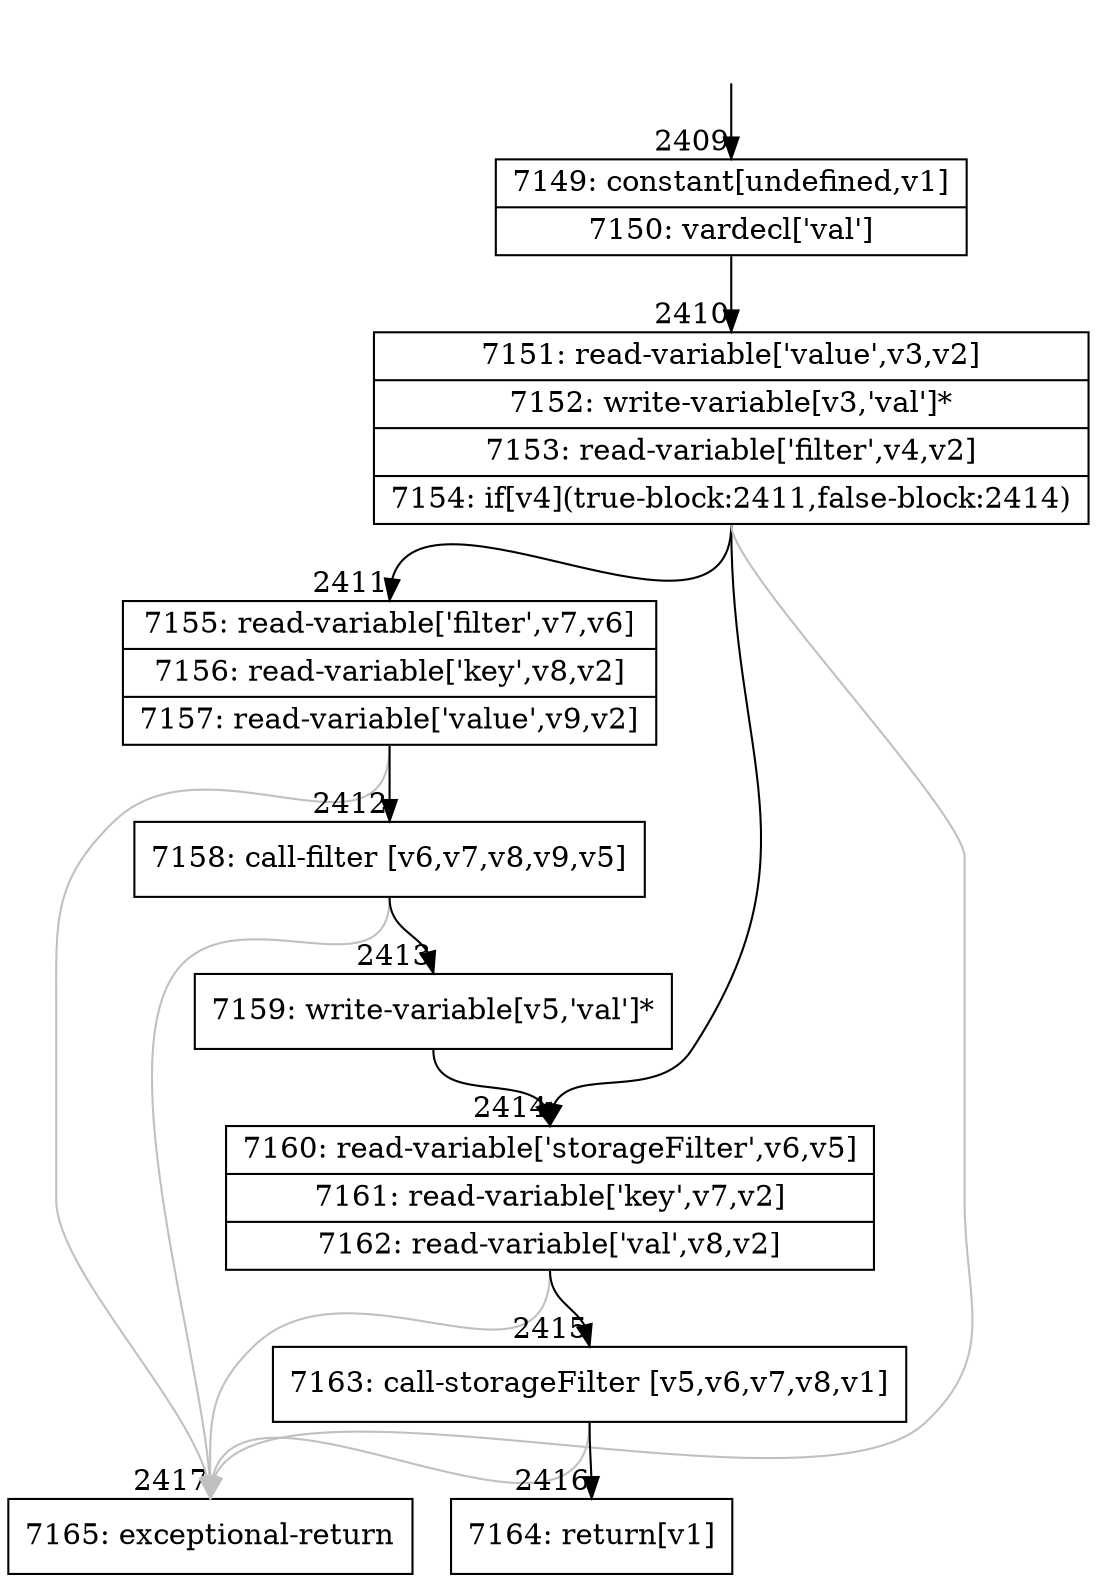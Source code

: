 digraph {
rankdir="TD"
BB_entry266[shape=none,label=""];
BB_entry266 -> BB2409 [tailport=s, headport=n, headlabel="    2409"]
BB2409 [shape=record label="{7149: constant[undefined,v1]|7150: vardecl['val']}" ] 
BB2409 -> BB2410 [tailport=s, headport=n, headlabel="      2410"]
BB2410 [shape=record label="{7151: read-variable['value',v3,v2]|7152: write-variable[v3,'val']*|7153: read-variable['filter',v4,v2]|7154: if[v4](true-block:2411,false-block:2414)}" ] 
BB2410 -> BB2411 [tailport=s, headport=n, headlabel="      2411"]
BB2410 -> BB2414 [tailport=s, headport=n, headlabel="      2414"]
BB2410 -> BB2417 [tailport=s, headport=n, color=gray, headlabel="      2417"]
BB2411 [shape=record label="{7155: read-variable['filter',v7,v6]|7156: read-variable['key',v8,v2]|7157: read-variable['value',v9,v2]}" ] 
BB2411 -> BB2412 [tailport=s, headport=n, headlabel="      2412"]
BB2411 -> BB2417 [tailport=s, headport=n, color=gray]
BB2412 [shape=record label="{7158: call-filter [v6,v7,v8,v9,v5]}" ] 
BB2412 -> BB2413 [tailport=s, headport=n, headlabel="      2413"]
BB2412 -> BB2417 [tailport=s, headport=n, color=gray]
BB2413 [shape=record label="{7159: write-variable[v5,'val']*}" ] 
BB2413 -> BB2414 [tailport=s, headport=n]
BB2414 [shape=record label="{7160: read-variable['storageFilter',v6,v5]|7161: read-variable['key',v7,v2]|7162: read-variable['val',v8,v2]}" ] 
BB2414 -> BB2415 [tailport=s, headport=n, headlabel="      2415"]
BB2414 -> BB2417 [tailport=s, headport=n, color=gray]
BB2415 [shape=record label="{7163: call-storageFilter [v5,v6,v7,v8,v1]}" ] 
BB2415 -> BB2416 [tailport=s, headport=n, headlabel="      2416"]
BB2415 -> BB2417 [tailport=s, headport=n, color=gray]
BB2416 [shape=record label="{7164: return[v1]}" ] 
BB2417 [shape=record label="{7165: exceptional-return}" ] 
//#$~ 2814
}
